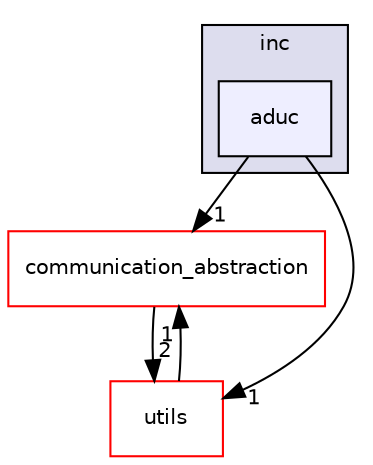 digraph "src/communication_managers/iothub_communication_manager/inc/aduc" {
  compound=true
  node [ fontsize="10", fontname="Helvetica"];
  edge [ labelfontsize="10", labelfontname="Helvetica"];
  subgraph clusterdir_d675df5ea6dbf98380ee8e5b3b77922b {
    graph [ bgcolor="#ddddee", pencolor="black", label="inc" fontname="Helvetica", fontsize="10", URL="dir_d675df5ea6dbf98380ee8e5b3b77922b.html"]
  dir_5ec6c2e25baecbfad6d251d847469f36 [shape=box, label="aduc", style="filled", fillcolor="#eeeeff", pencolor="black", URL="dir_5ec6c2e25baecbfad6d251d847469f36.html"];
  }
  dir_6a7a80e3a28e47e18d71692aeda9df13 [shape=box label="communication_abstraction" fillcolor="white" style="filled" color="red" URL="dir_6a7a80e3a28e47e18d71692aeda9df13.html"];
  dir_313caf1132e152dd9b58bea13a4052ca [shape=box label="utils" fillcolor="white" style="filled" color="red" URL="dir_313caf1132e152dd9b58bea13a4052ca.html"];
  dir_5ec6c2e25baecbfad6d251d847469f36->dir_6a7a80e3a28e47e18d71692aeda9df13 [headlabel="1", labeldistance=1.5 headhref="dir_000048_000041.html"];
  dir_5ec6c2e25baecbfad6d251d847469f36->dir_313caf1132e152dd9b58bea13a4052ca [headlabel="1", labeldistance=1.5 headhref="dir_000048_000154.html"];
  dir_6a7a80e3a28e47e18d71692aeda9df13->dir_313caf1132e152dd9b58bea13a4052ca [headlabel="2", labeldistance=1.5 headhref="dir_000041_000154.html"];
  dir_313caf1132e152dd9b58bea13a4052ca->dir_6a7a80e3a28e47e18d71692aeda9df13 [headlabel="1", labeldistance=1.5 headhref="dir_000154_000041.html"];
}
